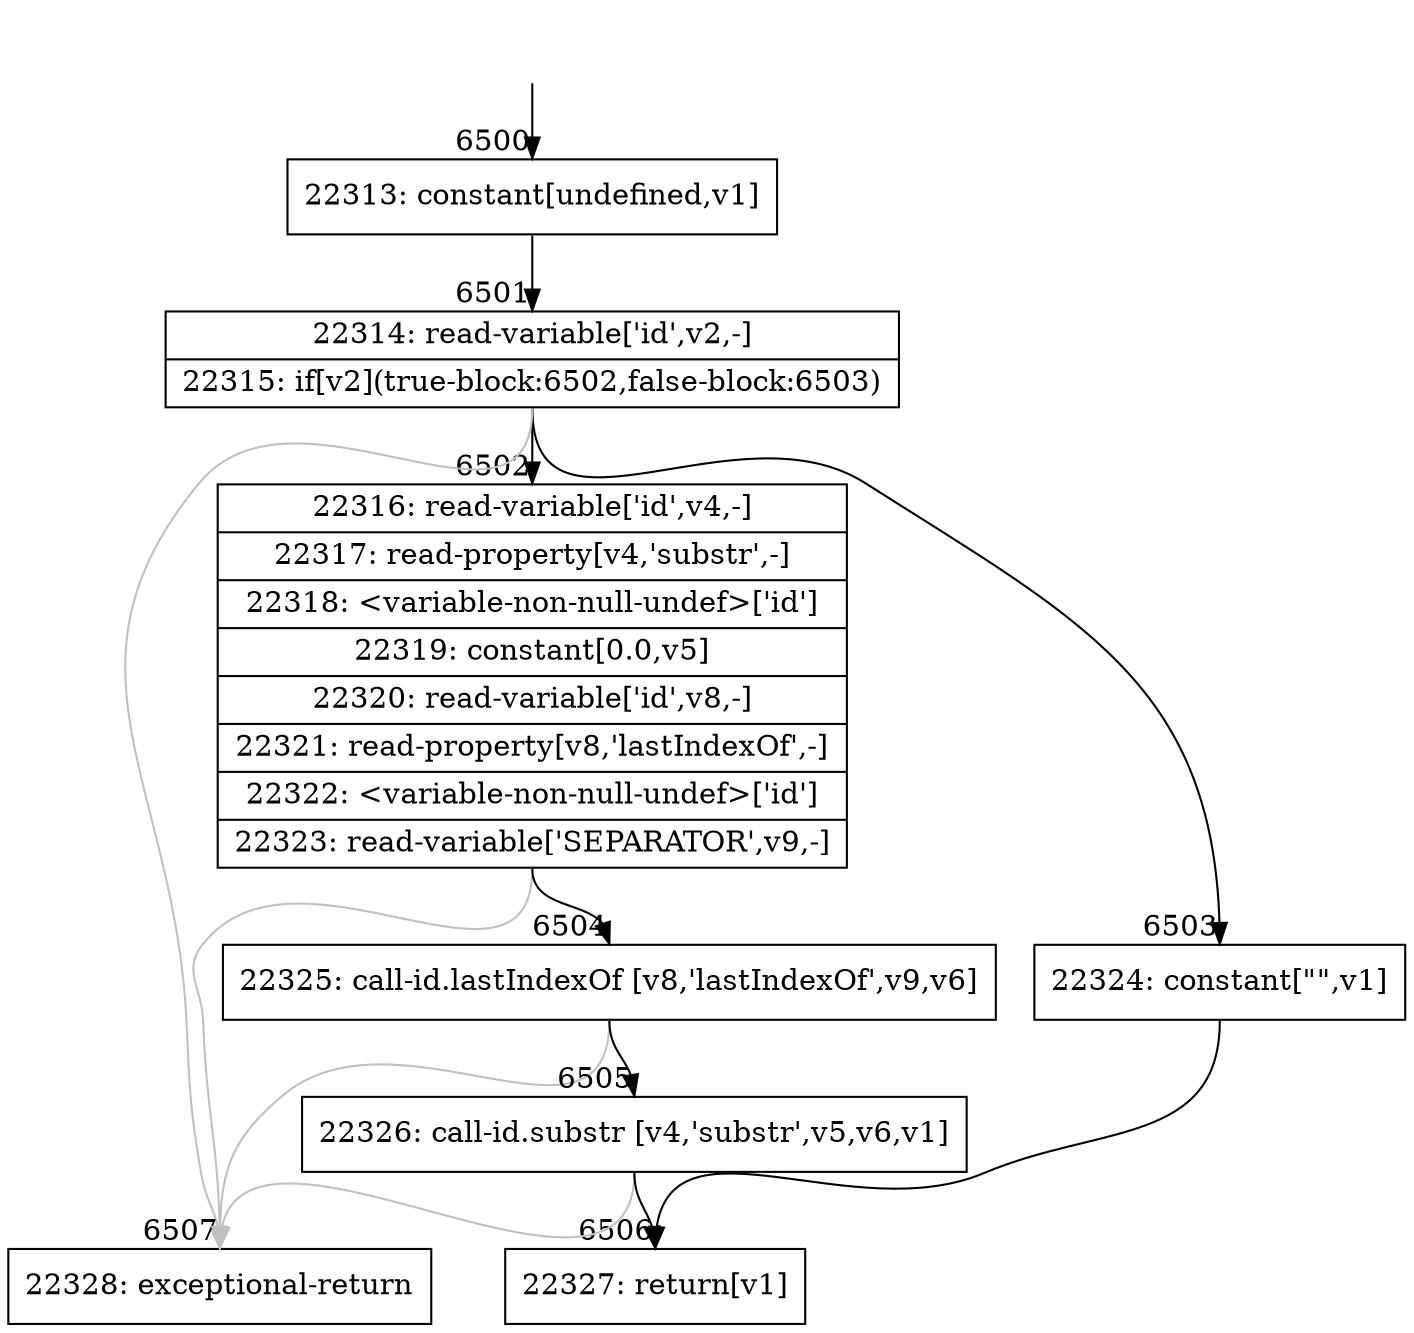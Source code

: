 digraph {
rankdir="TD"
BB_entry448[shape=none,label=""];
BB_entry448 -> BB6500 [tailport=s, headport=n, headlabel="    6500"]
BB6500 [shape=record label="{22313: constant[undefined,v1]}" ] 
BB6500 -> BB6501 [tailport=s, headport=n, headlabel="      6501"]
BB6501 [shape=record label="{22314: read-variable['id',v2,-]|22315: if[v2](true-block:6502,false-block:6503)}" ] 
BB6501 -> BB6502 [tailport=s, headport=n, headlabel="      6502"]
BB6501 -> BB6503 [tailport=s, headport=n, headlabel="      6503"]
BB6501 -> BB6507 [tailport=s, headport=n, color=gray, headlabel="      6507"]
BB6502 [shape=record label="{22316: read-variable['id',v4,-]|22317: read-property[v4,'substr',-]|22318: \<variable-non-null-undef\>['id']|22319: constant[0.0,v5]|22320: read-variable['id',v8,-]|22321: read-property[v8,'lastIndexOf',-]|22322: \<variable-non-null-undef\>['id']|22323: read-variable['SEPARATOR',v9,-]}" ] 
BB6502 -> BB6504 [tailport=s, headport=n, headlabel="      6504"]
BB6502 -> BB6507 [tailport=s, headport=n, color=gray]
BB6503 [shape=record label="{22324: constant[\"\",v1]}" ] 
BB6503 -> BB6506 [tailport=s, headport=n, headlabel="      6506"]
BB6504 [shape=record label="{22325: call-id.lastIndexOf [v8,'lastIndexOf',v9,v6]}" ] 
BB6504 -> BB6505 [tailport=s, headport=n, headlabel="      6505"]
BB6504 -> BB6507 [tailport=s, headport=n, color=gray]
BB6505 [shape=record label="{22326: call-id.substr [v4,'substr',v5,v6,v1]}" ] 
BB6505 -> BB6506 [tailport=s, headport=n]
BB6505 -> BB6507 [tailport=s, headport=n, color=gray]
BB6506 [shape=record label="{22327: return[v1]}" ] 
BB6507 [shape=record label="{22328: exceptional-return}" ] 
//#$~ 11408
}
